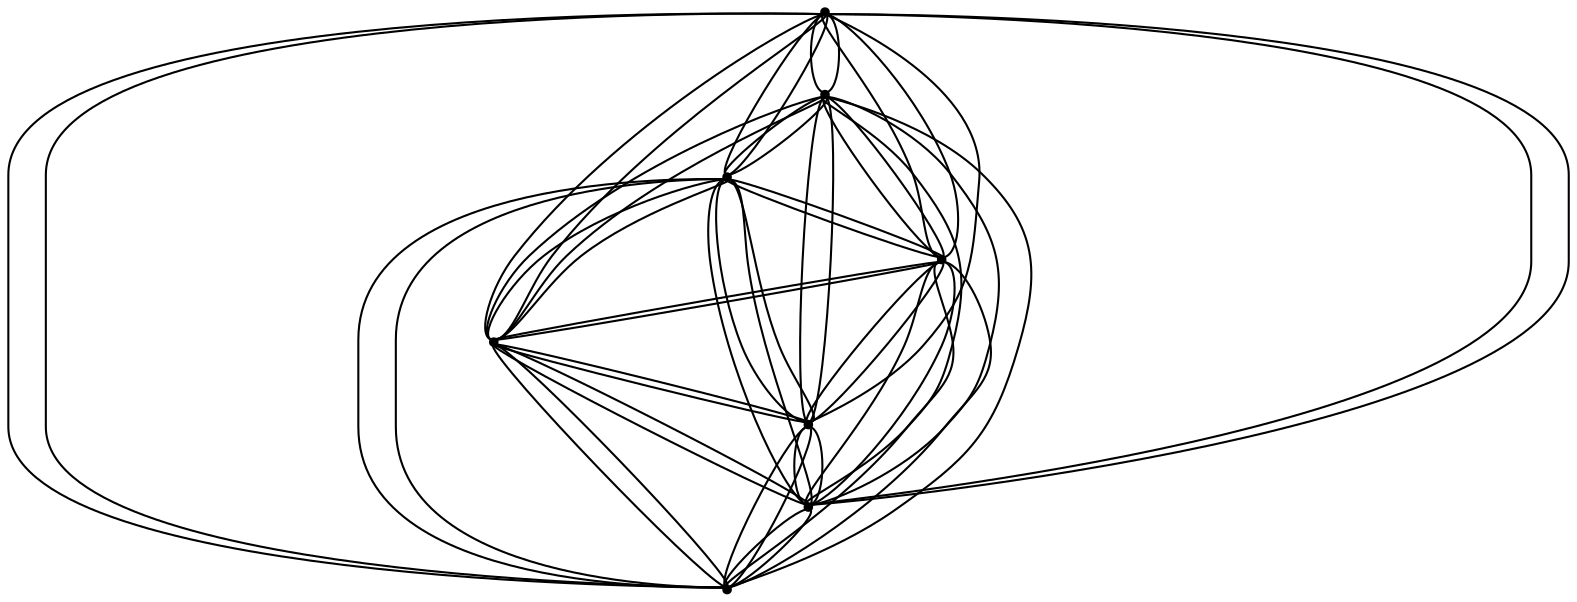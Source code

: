 graph {
  node [shape=point,comment="{\"directed\":false,\"doi\":\"10.1007/978-3-642-18469-7_30\",\"figure\":\"8 (1)\"}"]

  v0 [pos="716.6133867732625,634.113365518409"]
  v1 [pos="731.4298183974503,725.1528679044322"]
  v2 [pos="714.7618577743335,1306.030224052588"]
  v3 [pos="704.8860236564897,1021.366886329263"]
  v4 [pos="705.5031787791995,1123.9561632815576"]
  v5 [pos="675.2574236716694,1214.9906421810178"]
  v6 [pos="666.6127977977778,916.4721310897145"]
  v7 [pos="654.8874390511838,816.1883006304552"]

  v0 -- v2 [id="-1",pos="716.6133867732625,634.113365518409 737.3960171274085,644.5318858843752 737.3960171274085,644.5318858843752 737.3960171274085,644.5318858843752 761.9746223541355,656.8671525220241 761.9746223541355,656.8671525220241 761.9746223541355,656.8671525220241 792.2204410924649,672.0613553098522 806.6489793639317,776.4279131932738 805.1852800869243,970.0880257341714 803.759122981522,1163.7105575085043 788.3255362346245,1268.0813758172387 758.8887194789874,1283.271318179754 714.7618577743335,1306.030224052588 714.7618577743335,1306.030224052588 714.7618577743335,1306.030224052588"]
  v1 -- v2 [id="-2",pos="731.4298183974503,725.1528679044322 758.5760377310756,795.7435369694854 758.5760377310756,795.7435369694854 758.5760377310756,795.7435369694854 776.7118336331563,842.8218725599384 786.048698972968,932.0360688474095 786.6658540956779,1063.4320366837767 787.2830728491872,1194.8280045201436 775.4774597569372,1268.0813758172387 751.1699217353597,1283.271318179754 734.3893982282267,1293.760485299787 734.3893982282267,1293.760485299787 734.3893982282267,1293.760485299787 714.7618577743335,1306.030224052588 714.7618577743335,1306.030224052588 714.7618577743335,1306.030224052588"]
  v7 -- v2 [id="-3",pos="654.8874390511838,816.1883006304552 620.30777429353,841.2757832904665 620.30777429353,841.2757832904665 620.30777429353,841.2757832904665 597.276224690934,857.9742341558888 585.4289334251222,932.0360688474095 584.8117783024123,1063.4320366837767 584.1946231797025,1194.8280045201436 605.72073170093,1268.0813758172387 649.319155524841,1283.2712545913166 692.6841179460071,1298.344512171012 692.6841179460071,1298.344512171012 692.6841179460071,1298.344512171012 714.7618577743335,1306.030224052588 714.7618577743335,1306.030224052588 714.7618577743335,1306.030224052588"]
  v7 -- v5 [id="-4",pos="654.8874390511838,816.1883006304552 629.256746280621,866.3423453545388 629.256746280621,866.3423453545388 629.256746280621,866.3423453545388 612.2010195663821,899.7684977666354 608.4979615685241,958.6403900956409 618.1434362850905,1042.9621555899926 627.8305891752186,1127.317305014034 639.7529011534415,1177.0544003534037 653.9479780221634,1192.248475964357 659.6610057092842,1198.341138515364 659.6610057092842,1198.341138515364 659.6610057092842,1198.341138515364 675.2574236716694,1214.9906421810178 675.2574236716694,1214.9906421810178 675.2574236716694,1214.9906421810178"]
  v7 -- v4 [id="-5",pos="654.8874390511838,816.1883006304552 649.0106097788857,866.3380213407886 649.0106097788857,866.3380213407886 649.0106097788857,866.3380213407886 645.1115689190888,899.7641737528852 645.1115689190888,942.4834583640023 649.0106097788857,994.5709731188322 652.9471928102879,1046.620907107097 663.3224491643798,1081.2056408505166 680.1821930166797,1098.3249835837778 689.443974013281,1107.6931501390532 689.443974013281,1107.6931501390532 689.443974013281,1107.6931501390532 705.5031787791995,1123.9561632815576 705.5031787791995,1123.9561632815576 705.5031787791995,1123.9561632815576"]
  v5 -- v0 [id="-6",pos="675.2574236716694,1214.9906421810178 657.3800324456713,1200.4955783664368 657.3800324456713,1200.4955783664368 657.3800324456713,1200.4955783664368 647.1590807799568,1192.2442791274816 647.1590807799568,1192.2442791274816 647.1590807799568,1192.2442791274816 628.443608295972,1177.0543367649664 610.9709089537181,1110.5854066304846 594.6866420505664,992.8374251355984 578.4440533209765,875.0894436407125 594.6866420505664,785.8377301751138 643.4560227820988,725.1529950813074 716.6133867732625,634.113365518409 716.6133867732625,634.113365518409 716.6133867732625,634.113365518409"]
  v7 -- v6 [id="-7",pos="654.8874390511838,816.1883006304552 653.522669759436,838.46288516904 653.522669759436,838.46288516904 653.522669759436,838.46288516904 653.3308228994536,841.2799801273416 653.3308228994536,841.2799801273416 653.3308228994536,841.2799801273416 652.3299740567786,857.9743613327639 654.2607870316739,874.706196127876 659.1981552749515,891.4005137448605 666.6127977977778,916.4721310897145 666.6127977977778,916.4721310897145 666.6127977977778,916.4721310897145"]
  v7 -- v3 [id="-8",pos="654.8874390511838,816.1883006304552 661.8546138854158,837.4959593883543 661.8546138854158,837.4959593883543 661.8546138854158,837.4959593883543 679.8694476379685,892.5547074739954 679.8694476379685,892.5547074739954 679.8694476379685,892.5547074739954 696.5415442630417,943.4461873078128 704.8734247582221,977.6474827730831 704.8734247582221,995.1502637844935 704.8860236564897,1021.366886329263 704.8860236564897,1021.366886329263 704.8860236564897,1021.366886329263"]
  v5 -- v6 [id="-9",pos="675.2574236716694,1214.9906421810178 663.0888605000363,1195.907418246774 663.0888605000363,1195.907418246774 663.0888605000363,1195.907418246774 660.7369388951695,1192.248475964357 660.7369388951695,1192.248475964357 660.7369388951695,1192.248475964357 651.091464178603,1177.0544003534037 649.6235652688397,1127.317305014034 656.4125261418458,1042.9621555899926 666.6127977977778,916.4721310897145 666.6127977977778,916.4721310897145 666.6127977977778,916.4721310897145"]
  v5 -- v6 [id="-10",pos="675.2574236716694,1214.9906421810178 657.3424266432668,1192.2444063043567 657.3424266432668,1192.2444063043567 657.3424266432668,1192.2444063043567 645.420114665044,1177.0502671049662 637.2049966866357,1144.7784991873168 632.6512585325236,1095.4331086229715 628.1391985519733,1046.046067632061 632.6512585325236,1003.8642960831652 646.2291166477364,968.933768416599 658.497580174319,937.3953659486832 658.497580174319,937.3953659486832 658.497580174319,937.3953659486832 666.6127977977778,916.4721310897145 666.6127977977778,916.4721310897145 666.6127977977778,916.4721310897145"]
  v6 -- v4 [id="-11",pos="666.6127977977778,916.4721310897145 670.9244843912354,994.5711002957072 670.9244843912354,994.5711002957072 670.9244843912354,994.5711002957072 673.818540406401,1046.6210978724098 680.2988919026524,1081.2015711905165 690.3697385127455,1098.320977512215 694.0310547062425,1104.4886744194769 694.0310547062425,1104.4886744194769 694.0310547062425,1104.4886744194769 705.5031787791995,1123.9561632815576 705.5031787791995,1123.9561632815576 705.5031787791995,1123.9561632815576"]
  v6 -- v1 [id="-12",pos="666.6127977977778,916.4721310897145 691.6041123889646,843.5551744212344 691.6041123889646,843.5551744212344 691.6041123889646,843.5551744212344 708.2720093812819,794.9766604131871 719.0725739981012,763.0882035968118 724.0141418741348,747.8983248227341 724.5145981108719,746.4730535845197 724.5145981108719,746.4730535845197 724.5145981108719,746.4730535845197 731.4298183974503,725.1528679044322 731.4298183974503,725.1528679044322 731.4298183974503,725.1528679044322"]
  v5 -- v3 [id="-13",pos="675.2574236716694,1214.9906421810178 675.2490244061577,1192.7068850103233 675.2490244061577,1192.7068850103233 675.2490244061577,1192.7068850103233 675.2490244061577,1192.2443427159192 675.2490244061577,1192.2443427159192 675.2490244061577,1192.2443427159192 675.2490244061577,1177.0502035165287 680.1863926494354,1144.7825688473172 690.0611927667902,1095.433045034534 704.8860236564897,1021.366886329263 704.8860236564897,1021.366886329263 704.8860236564897,1021.366886329263"]
  v5 -- v2 [id="-14",pos="675.2574236716694,1214.9906421810178 679.4148692075489,1236.9305448759096 679.4148692075489,1236.9305448759096 679.4148692075489,1236.9305448759096 679.5649742631704,1237.7432051072108 679.5649742631704,1237.7432051072108 679.5649742631704,1237.7432051072108 682.459030278336,1252.9289506328507 689.0603439241154,1268.0855090656764 699.3187741306358,1283.2712545913166 714.7618577743335,1306.030224052588 714.7618577743335,1306.030224052588 714.7618577743335,1306.030224052588"]
  v6 -- v1 [id="-15",pos="666.6127977977778,916.4721310897145 683.7309463261603,901.193641827975 683.7309463261603,901.193641827975 683.7309463261603,901.193641827975 694.6899516333134,891.4003865679856 694.6899516333134,891.4003865679856 694.6899516333134,891.4003865679856 713.4387666561474,874.7060689510008 724.2393312729666,842.8259422199387 727.0959087473263,795.7434097926102 731.4298183974503,725.1528679044322 731.4298183974503,725.1528679044322 731.4298183974503,725.1528679044322"]
  v5 -- v2 [id="-16",pos="675.2574236716694,1214.9906421810178 690.6824838914566,1237.7432051072108 690.6824838914566,1237.7432051072108 690.6824838914566,1237.7432051072108 700.9826559023381,1252.9289506328507 707.5797699153617,1268.0855090656764 710.4320841261663,1283.275451428192 710.5863888145435,1284.0839148226175 710.5863888145435,1284.0839148226175 710.5863888145435,1284.0839148226175 714.7618577743335,1306.030224052588 714.7618577743335,1306.030224052588 714.7618577743335,1306.030224052588"]
  v5 -- v1 [id="-17",pos="675.2574236716694,1214.9906421810178 705.1862337677326,1192.2443427159192 705.1862337677326,1192.2443427159192 705.1862337677326,1192.2443427159192 725.1693590359863,1177.0544639418413 740.1775738893572,1127.317305014034 750.2442208666945,1042.9580223415549 754.0306988424752,1011.3446491058219 754.0306988424752,1011.3446491058219 754.0306988424752,1011.3446491058219 761.5910558957692,948.0762522077907 761.1282054614366,892.5548982393079 752.6378842759223,844.7096860925567 735.3569681628516,747.1275057833107 735.3569681628516,747.1275057833107 735.3569681628516,747.1275057833107 731.4298183974503,725.1528679044322 731.4298183974503,725.1528679044322 731.4298183974503,725.1528679044322"]
  v6 -- v3 [id="-18",pos="666.6127977977778,916.4721310897145 681.4165032620994,942.6794379283897 681.4165032620994,942.6794379283897 681.4165032620994,942.6794379283897 691.2913033794542,960.1822825282376 697.6965705324952,977.6475463615207 700.5531480068549,995.1545242098063 701.2453874727752,999.3551763913198 701.2453874727752,999.3551763913198 701.2453874727752,999.3551763913198 704.8860236564897,1021.366886329263 704.8860236564897,1021.366886329263 704.8860236564897,1021.366886329263"]
  v4 -- v6 [id="-19",pos="705.5031787791995,1123.9561632815576 683.5807776397395,1098.3251743490905 683.5807776397395,1098.3251743490905 683.5807776397395,1098.3251743490905 668.997871049096,1081.2057680273915 662.5133835508881,1046.6210978724098 664.1355235182293,994.5752971325825 665.9120318047472,938.7496724906432 665.9120318047472,938.7496724906432 665.9120318047472,938.7496724906432 666.6127977977778,916.4721310897145 666.6127977977778,916.4721310897145 666.6127977977778,916.4721310897145"]
  v2 -- v7 [id="-20",pos="714.7618577743335,1306.030224052588 640.6787929145046,1283.2713817681915 640.6787929145046,1283.2713817681915 640.6787929145046,1283.2713817681915 591.296393062219,1268.0814394056763 568.6902153531496,1194.8281316970188 572.7769670709727,1063.4321638606516 576.9053333315579,932.0361960242845 591.6050024389735,857.9743613327639 616.9133893032259,841.2757832904665 635.5871199828496,828.9405166528177 635.5871199828496,828.9405166528177 635.5871199828496,828.9405166528177 654.8874390511838,816.1883006304552 654.8874390511838,816.1883006304552 654.8874390511838,816.1883006304552"]
  v3 -- v4 [id="-21",pos="704.8860236564897,1021.366886329263 699.6690616809522,1043.1121607140644 699.6690616809522,1043.1121607140644 699.6690616809522,1043.1121607140644 698.7057550098824,1047.0128026474342 698.7057550098824,1047.0128026474342 698.7057550098824,1047.0128026474342 694.6149309209023,1064.128012132258 694.6941512660692,1081.2057680273915 699.0102283846805,1098.325110760653 705.5031787791995,1123.9561632815576 705.5031787791995,1123.9561632815576 705.5031787791995,1123.9561632815576"]
  v6 -- v0 [id="-22",pos="666.6127977977778,916.4721310897145 679.9528039850919,898.1098569627814 679.9528039850919,898.1098569627814 679.9528039850919,898.1098569627814 684.8151515159586,891.4004501564232 684.8151515159586,891.4004501564232 684.8151515159586,891.4004501564232 696.966852525769,874.7061325394384 705.302869022906,827.6319937858605 709.8149290034563,750.2112906485042 716.6133867732625,634.113365518409 716.6133867732625,634.113365518409 716.6133867732625,634.113365518409"]
  v3 -- v7 [id="-23",pos="704.8860236564897,1021.366886329263 703.6390508820031,999.08002922224 703.6390508820031,999.08002922224 703.6390508820031,999.08002922224 700.5532116376543,943.8337588343995 700.5532116376543,943.8337588343995 700.5532116376543,943.8337588343995 697.6966341632946,892.171332784284 689.3606176661576,857.9742341558888 675.5533705193571,841.2756561135914 654.8874390511838,816.1883006304552 654.8874390511838,816.1883006304552 654.8874390511838,816.1883006304552"]
  v4 -- v5 [id="-24",pos="705.5031787791995,1123.9561632815576 705.7991892576866,1146.2453572636587 705.7991892576866,1146.2453572636587 705.7991892576866,1146.2453572636587 705.7991892576866,1146.7078995580628 705.7991892576866,1146.7078995580628 705.7991892576866,1146.7078995580628 706.0327142912308,1161.901975169016 700.978583531181,1177.0544003534037 690.6784115202995,1192.2443427159192 675.2574236716694,1214.9906421810178 675.2574236716694,1214.9906421810178 675.2574236716694,1214.9906421810178"]
  v3 -- v1 [id="-25",pos="704.8860236564897,1021.366886329263 711.6664580023853,995.1544606213688 711.6664580023853,995.1544606213688 711.6664580023853,995.1544606213688 716.2160601545409,977.6474827730831 720.615557251075,928.2979589603001 724.9399063735993,847.026594401452 730.2609683368421,747.4398521883304 730.2609683368421,747.4398521883304 730.2609683368421,747.4398521883304 731.4298183974503,725.1528679044322 731.4298183974503,725.1528679044322 731.4298183974503,725.1528679044322"]
  v4 -- v2 [id="-26",pos="705.5031787791995,1123.9561632815576 709.9692336918337,1145.8619189855099 709.9692336918337,1145.8619189855099 709.9692336918337,1145.8619189855099 710.1235383802109,1146.7078995580628 710.1235383802109,1146.7078995580628 710.1235383802109,1146.7078995580628 713.209441255359,1161.901975169016 714.7523608775334,1192.2443427159192 714.7523608775334,1237.739071858773 714.7618577743335,1306.030224052588 714.7618577743335,1306.030224052588 714.7618577743335,1306.030224052588"]
  v4 -- v1 [id="-27",pos="705.5031787791995,1123.9561632815576 718.9141333077674,1085.4855878135975 718.9141333077674,1085.4855878135975 718.9141333077674,1085.4855878135975 721.9249518397052,1076.9258846527482 724.0850902153887,1043.6913877912884 725.3986844367747,985.782160817656 730.9157292619565,747.43578252833 730.9157292619565,747.43578252833 730.9157292619565,747.43578252833 731.4298183974503,725.1528679044322 731.4298183974503,725.1528679044322 731.4298183974503,725.1528679044322"]
  v1 -- v7 [id="-28",pos="731.4298183974503,725.1528679044322 713.4763088277526,739.5344104609594 713.4763088277526,739.5344104609594 713.4763088277526,739.5344104609594 703.0218321284938,747.9023944827343 703.0218321284938,747.9023944827343 703.0218321284938,747.9023944827343 684.1187124172825,763.0882035968118 671.3456566520063,778.2447620296377 664.7485426389827,793.4347679805905 654.8874390511838,816.1883006304552 654.8874390511838,816.1883006304552 654.8874390511838,816.1883006304552"]
  v4 -- v3 [id="-29",pos="705.5031787791995,1123.9561632815576 709.4646414531401,1101.9881862915076 709.4646414531401,1101.9881862915076 709.4646414531401,1101.9881862915076 710.1276743821675,1098.320977512215 710.1276743821675,1098.320977512215 710.1276743821675,1098.320977512215 713.2093776245597,1081.2015711905165 713.1301572793928,1064.1238152953824 709.8149290034563,1047.008605810559 704.8860236564897,1021.366886329263 704.8860236564897,1021.366886329263 704.8860236564897,1021.366886329263"]
  v2 -- v4 [id="-30",pos="714.7618577743335,1306.030224052588 721.153492028618,1284.5799046351485 721.153492028618,1284.5799046351485 721.153492028618,1284.5799046351485 721.545457752496,1283.2713817681915 721.545457752496,1283.2713817681915 721.545457752496,1283.2713817681915 726.0950599046515,1268.0814394056763 728.334418625502,1245.3319764158118 728.334418625502,1214.9896088689084 728.334418625502,1184.6472413220051 724.5520766516778,1161.901975169016 716.9124356224177,1146.7078995580628 705.5031787791995,1123.9561632815576 705.5031787791995,1123.9561632815576 705.5031787791995,1123.9561632815576"]
  v2 -- v3 [id="-31",pos="714.7618577743335,1306.030224052588 729.2601194941672,1283.2712545913166 729.2601194941672,1283.2712545913166 729.2601194941672,1283.2712545913166 738.9431363823388,1268.0855090656764 743.7637421088444,1229.2209555360512 743.7637421088444,1166.569302893371 743.7637421088444,1103.9551674288186 737.2833906125929,1064.1279485438204 724.3185516181336,1047.0127390589969 718.6096599329693,1039.4532184316477 718.6096599329693,1039.4532184316477 718.6096599329693,1039.4532184316477 704.8860236564897,1021.366886329263 704.8860236564897,1021.366886329263 704.8860236564897,1021.366886329263"]
  v4 -- v1 [id="-32",pos="705.5031787791995,1123.9561632815576 710.1986227234213,1102.1048710743275 710.1986227234213,1102.1048710743275 710.1986227234213,1102.1048710743275 733.271850499579,994.2667660338132 733.271850499579,994.2667660338132 733.271850499579,994.2667660338132 744.381024493153,942.4084875961852 747.6253680586349,892.5589043108707 742.9923459285566,844.7095589156818 731.4298183974503,725.1528679044322 731.4298183974503,725.1528679044322 731.4298183974503,725.1528679044322"]
  v2 -- v1 [id="-33",pos="714.7618577743335,1306.030224052588 745.6111351058169,1283.2713817681915 745.6111351058169,1283.2713817681915 745.6111351058169,1283.2713817681915 766.2156787603358,1268.0814394056763 768.9929722587292,1171.270141724291 753.9472152337531,992.837488724036 733.3051930384285,747.4024621870781 733.3051930384285,747.4024621870781 733.3051930384285,747.4024621870781 731.4298183974503,725.1528679044322 731.4298183974503,725.1528679044322 731.4298183974503,725.1528679044322"]
  v5 -- v1 [id="-34",pos="675.2574236716694,1214.9906421810178 712.8633533377986,1178.0170021203394 712.8633533377986,1178.0170021203394 712.8633533377986,1178.0170021203394 718.6514653681297,1172.3161079327942 723.4303929210736,1147.4079446665442 727.2126712640985,1103.2217383906477 736.6662991206824,992.8374251355984 736.6662991206824,992.8374251355984 736.6662991206824,992.8374251355984 746.7746879023807,875.0894436407125 748.3926918677655,801.0276089491917 741.5995313620036,770.6852414022885 736.320211203122,746.973113057051 736.320211203122,746.973113057051 736.320211203122,746.973113057051 731.4298183974503,725.1528679044322 731.4298183974503,725.1528679044322 731.4298183974503,725.1528679044322"]
  v2 -- v3 [id="-35",pos="714.7618577743335,1306.030224052588 729.8397960760711,1288.9430252744849 729.8397960760711,1288.9430252744849 729.8397960760711,1288.9430252744849 734.8147064909541,1283.2712545913166 734.8147064909541,1283.2712545913166 734.8147064909541,1283.2712545913166 748.2007813769837,1268.0813758172387 754.1848762692539,1237.7390082703355 752.7211769922463,1192.2442791274816 751.2908202540883,1146.7078359696252 742.9589397589078,1106.8430999064997 727.7171998719928,1072.6460012781047 704.8860236564897,1021.366886329263 704.8860236564897,1021.366886329263 704.8860236564897,1021.366886329263"]
  v5 -- v4 [id="-36",pos="675.2574236716694,1214.9906421810178 679.5649742631704,1192.248475964357 679.5649742631704,1192.248475964357 679.5649742631704,1192.248475964357 682.459030278336,1177.0544003534037 687.5173606711417,1161.9061084174537 694.6941512660692,1146.7120328065007 695.849241166322,1144.282445786348 695.849241166322,1144.282445786348 695.849241166322,1144.282445786348 705.5031787791995,1123.9561632815576 705.5031787791995,1123.9561632815576 705.5031787791995,1123.9561632815576"]
  v0 -- v3 [id="-37",pos="716.6133867732625,634.113365518409 726.2118224214236,654.4834763537494 726.2118224214236,654.4834763537494 726.2118224214236,654.4834763537494 748.7053736156773,702.4035956798803 748.7053736156773,702.4035956798803 748.7053736156773,702.4035956798803 770.1147196201327,747.9025216596094 768.1505641063882,812.4377909980324 742.8380412401792,896.030260702651 704.8860236564897,1021.366886329263 704.8860236564897,1021.366886329263 704.8860236564897,1021.366886329263"]
  v0 -- v7 [id="-38",pos="716.6133867732625,634.113365518409 697.0043310665749,646.3821822388663 697.0043310665749,646.3821822388663 697.0043310665749,646.3821822388663 680.1821293858803,656.8671525220241 680.1821293858803,656.8671525220241 680.1821293858803,656.8671525220241 655.9120699051086,672.061228132977 643.764568528054,694.8065578744038 643.764568528054,725.148925421307 643.764568528054,755.4912929682105 645.6119615250265,778.2406923696374 649.3149558920851,793.4306983205902 654.8874390511838,816.1883006304552 654.8874390511838,816.1883006304552 654.8874390511838,816.1883006304552"]
  v0 -- v2 [id="-39",pos="716.6133867732625,634.113365518409 765.3691346060382,656.8713493588991 765.3691346060382,656.8713493588991 765.3691346060382,656.8713493588991 797.8959266079804,672.061228132977 814.1385153375704,776.4279131932738 814.1385153375704,970.0921589826092 814.1385153375704,1163.7146907569422 797.5873808620252,1268.0813758172387 764.4433701065736,1283.271318179754 735.9323178504011,1296.344210692449 735.9323178504011,1296.344210692449 735.9323178504011,1296.344210692449 714.7618577743335,1306.030224052588 714.7618577743335,1306.030224052588 714.7618577743335,1306.030224052588"]
  v0 -- v5 [id="-40",pos="716.6133867732625,634.113365518409 699.2812955898299,649.1575631821654 699.2812955898299,649.1575631821654 699.2812955898299,649.1575631821654 637.8972997833553,702.399398843005 637.8972997833553,702.399398843005 637.8972997833553,702.399398843005 585.4289970559215,747.898197645859 559.1948456922047,794.9724635763118 559.1948456922047,843.5509775843591 559.1948456922047,892.171332784284 568.068860597684,958.6360660818906 585.7376064326762,1042.9578315762424 603.4438944392735,1127.3129810002838 622.7723224132124,1177.054273176529 643.7646321588534,1192.244215539044 675.2574236716694,1214.9906421810178 675.2574236716694,1214.9906421810178 675.2574236716694,1214.9906421810178"]
  v5 -- v7 [id="-41",pos="675.2574236716694,1214.9906421810178 650.55352940106,1192.2442791274816 650.55352940106,1192.2442791274816 650.55352940106,1192.2442791274816 634.1191574422869,1177.0544003534037 620.30777429353,1144.7825688473172 609.1986002999561,1095.433045034534 600.8625201720198,1058.3812706812723 600.8625201720198,1058.3812706812723 600.8625201720198,1058.3812706812723 595.3079331752328,1033.706476980662 597.73493912331,1004.2476071844392 608.1143314793584,970.0921589826092 648.3975906581323,837.6169045964868 648.3975906581323,837.6169045964868 648.3975906581323,837.6169045964868 654.8874390511838,816.1883006304552 654.8874390511838,816.1883006304552 654.8874390511838,816.1883006304552"]
  v3 -- v6 [id="-42",pos="704.8860236564897,1021.366886329263 689.443974013281,995.1503909613685 689.443974013281,995.1503909613685 689.443974013281,995.1503909613685 679.1813441740047,977.6476099499581 672.7760770209637,960.1822825282376 670.3073292685255,942.6795015168271 669.7277163174208,938.5496868546932 669.7277163174208,938.5496868546932 669.7277163174208,938.5496868546932 666.6127977977778,916.4721310897145 666.6127977977778,916.4721310897145 666.6127977977778,916.4721310897145"]
  v7 -- v0 [id="-43",pos="654.8874390511838,816.1883006304552 654.873742521628,793.8932406149943 654.873742521628,793.8932406149943 654.873742521628,793.8932406149943 654.873742521628,747.8983248227341 654.873742521628,747.8983248227341 654.873742521628,747.8983248227341 654.873742521628,702.4035956798803 665.1781141652652,672.061228132977 685.7409160154231,656.8713493588991 716.6133867732625,634.113365518409 716.6133867732625,634.113365518409 716.6133867732625,634.113365518409"]
  v6 -- v7 [id="-44",pos="666.6127977977778,916.4721310897145 670.3073928993248,891.4004501564232 670.3073928993248,891.4004501564232 670.3073928993248,891.4004501564232 672.7761406517631,874.7061325394384 670.8495273096237,857.9743613327639 664.4442601565826,841.2799801273416 662.9012769036088,837.154362302083 662.9012769036088,837.154362302083 662.9012769036088,837.154362302083 654.8874390511838,816.1883006304552 654.8874390511838,816.1883006304552 654.8874390511838,816.1883006304552"]
  v5 -- v3 [id="-45",pos="675.2574236716694,1214.9906421810178 671.8503761522985,1192.2442791274816 671.8503761522985,1192.2442791274816 671.8503761522985,1192.2442791274816 669.6152170642039,1177.0544003534037 668.4559275311951,1153.3380751712912 668.4559275311951,1121.074637338955 668.4559275311951,1088.8028058328682 674.5525853074816,1064.12387888382 686.6667441456868,1047.008605810559 691.7584807081413,1039.8366567097964 691.7584807081413,1039.8366567097964 691.7584807081413,1039.8366567097964 704.8860236564897,1021.366886329263 704.8860236564897,1021.366886329263 704.8860236564897,1021.366886329263"]
  v4 -- v0 [id="-46",pos="705.5031787791995,1123.9561632815576 753.0213871034894,901.8063164233258 753.0213871034894,901.8063164233258 753.0213871034894,901.8063164233258 784.7392407535385,753.6785137918466 786.5907697524675,672.0613553098522 758.5801737330321,656.867279698899 737.0165230401994,645.1862109062913 737.0165230401994,645.1862109062913 737.0165230401994,645.1862109062913 716.6133867732625,634.113365518409 716.6133867732625,634.113365518409 716.6133867732625,634.113365518409"]
  v0 -- v1 [id="-47",pos="716.6133867732625,634.113365518409 716.6038898764624,656.4088070644952 716.6038898764624,656.4088070644952 716.6038898764624,656.4088070644952 716.6038898764624,656.8714765357743 716.6038898764624,656.8714765357743 716.6038898764624,656.8714765357743 716.6038898764624,672.0655521467272 719.0726376289006,687.2137169058026 724.0100058721783,702.4037228567554 731.4298183974503,725.1528679044322 731.4298183974503,725.1528679044322 731.4298183974503,725.1528679044322"]
  v6 -- v2 [id="-48",pos="666.6127977977778,916.4721310897145 659.0814563889788,937.5870214993203 659.0814563889788,937.5870214993203 659.0814563889788,937.5870214993203 611.0459932969285,1072.070971037756 611.0459932969285,1072.070971037756 611.0459932969285,1072.070971037756 598.7024454271356,1106.6515079443002 592.5307033076388,1135.3352346873494 592.5307033076388,1158.084697677214 592.5307033076388,1192.2443427159192 592.5307033076388,1192.2443427159192 592.5307033076388,1192.2443427159192 592.5307033076388,1237.739071858773 612.9017219286134,1268.0814394056763 653.6394959070075,1283.2713817681915 714.7618577743335,1306.030224052588 714.7618577743335,1306.030224052588 714.7618577743335,1306.030224052588"]
  v0 -- v1 [id="-49",pos="716.6133867732625,634.113365518409 727.7130638700363,656.867279698899 727.7130638700363,656.867279698899 727.7130638700363,656.867279698899 735.123379498508,672.0613553098522 737.5879276181904,687.2095200689273 735.123379498508,702.3995260198801 735.006616981736,703.132955058051 735.006616981736,703.132955058051 735.006616981736,703.132955058051 731.4298183974503,725.1528679044322 731.4298183974503,725.1528679044322 731.4298183974503,725.1528679044322"]
  v7 -- v1 [id="-50",pos="654.8874390511838,816.1883006304552 670.3823499809365,799.406485323465 670.3823499809365,799.406485323465 670.3823499809365,799.406485323465 675.8577166325566,793.4347679805905 675.8577166325566,793.4347679805905 675.8577166325566,793.4347679805905 689.8692822760084,778.2447620296377 702.6340024065723,763.0882035968118 714.1351421240242,747.9025216596094 731.4298183974503,725.1528679044322 731.4298183974503,725.1528679044322 731.4298183974503,725.1528679044322"]
  v3 -- v0 [id="-51",pos="704.8860236564897,1021.366886329263 713.6722916896916,1000.6678325067146 713.6722916896916,1000.6678325067146 713.6722916896916,1000.6678325067146 781.0361827556806,841.859143616128 781.0361827556806,841.859143616128 781.0361827556806,841.859143616128 788.2879940630193,824.7397372944292 788.7884502997564,808.6246467546682 782.4998820326881,793.4347679805905 716.6133867732625,634.113365518409 716.6133867732625,634.113365518409 716.6133867732625,634.113365518409"]
  v0 -- v6 [id="-52",pos="716.6133867732625,634.113365518409 714.0185068688507,656.2879890332376 714.0185068688507,656.2879890332376 714.0185068688507,656.2879890332376 703.0218957592931,750.2112906485042 703.0218957592931,750.2112906485042 703.0218957592931,750.2112906485042 693.9936397962359,827.6277969489854 685.6617593010554,874.7061325394384 678.0221182717953,891.4005137448605 666.6127977977778,916.4721310897145 666.6127977977778,916.4721310897145 666.6127977977778,916.4721310897145"]
  v2 -- v6 [id="-53",pos="714.7618577743335,1306.030224052588 693.1845741827442,1297.1902548534397 693.1845741827442,1297.1902548534397 693.1845741827442,1297.1902548534397 659.1982189057509,1283.271318179754 659.1982189057509,1283.271318179754 659.1982189057509,1283.271318179754 622.1551672905024,1268.0813758172387 614.1318961720766,1203.154401703791 635.1200062849618,1088.4902050740984 666.6127977977778,916.4721310897145 666.6127977977778,916.4721310897145 666.6127977977778,916.4721310897145"]
  v7 -- v4 [id="-54",pos="654.8874390511838,816.1883006304552 650.0532004259217,838.0042853577611 650.0532004259217,838.0042853577611 650.0532004259217,838.0042853577611 643.7646321588534,866.3380213407886 643.7646321588534,866.3380213407886 643.7646321588534,866.3380213407886 636.3585797939368,899.7641737528852 635.2367688017339,942.4834583640023 640.37018353775,994.5709731188322 645.5411404453713,1046.620907107097 657.6510996508207,1081.2014440136413 676.7877443955763,1098.3250471722154 705.5031787791995,1123.9561632815576 705.5031787791995,1123.9561632815576 705.5031787791995,1123.9561632815576"]
}